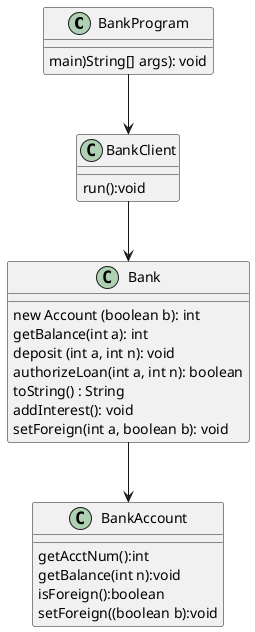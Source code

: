 @startuml
'https://plantuml.com/class-diagram

BankProgram --> BankClient
BankClient --> Bank
Bank --> BankAccount
class BankProgram {
  main)String[] args): void
}


class BankClient{
  run():void
}

class Bank{
new Account (boolean b): int
getBalance(int a): int
deposit (int a, int n): void
authorizeLoan(int a, int n): boolean
toString() : String
addInterest(): void
setForeign(int a, boolean b): void
}

class BankAccount{
getAcctNum():int
getBalance(int n):void
isForeign():boolean
setForeign((boolean b):void



}






@enduml